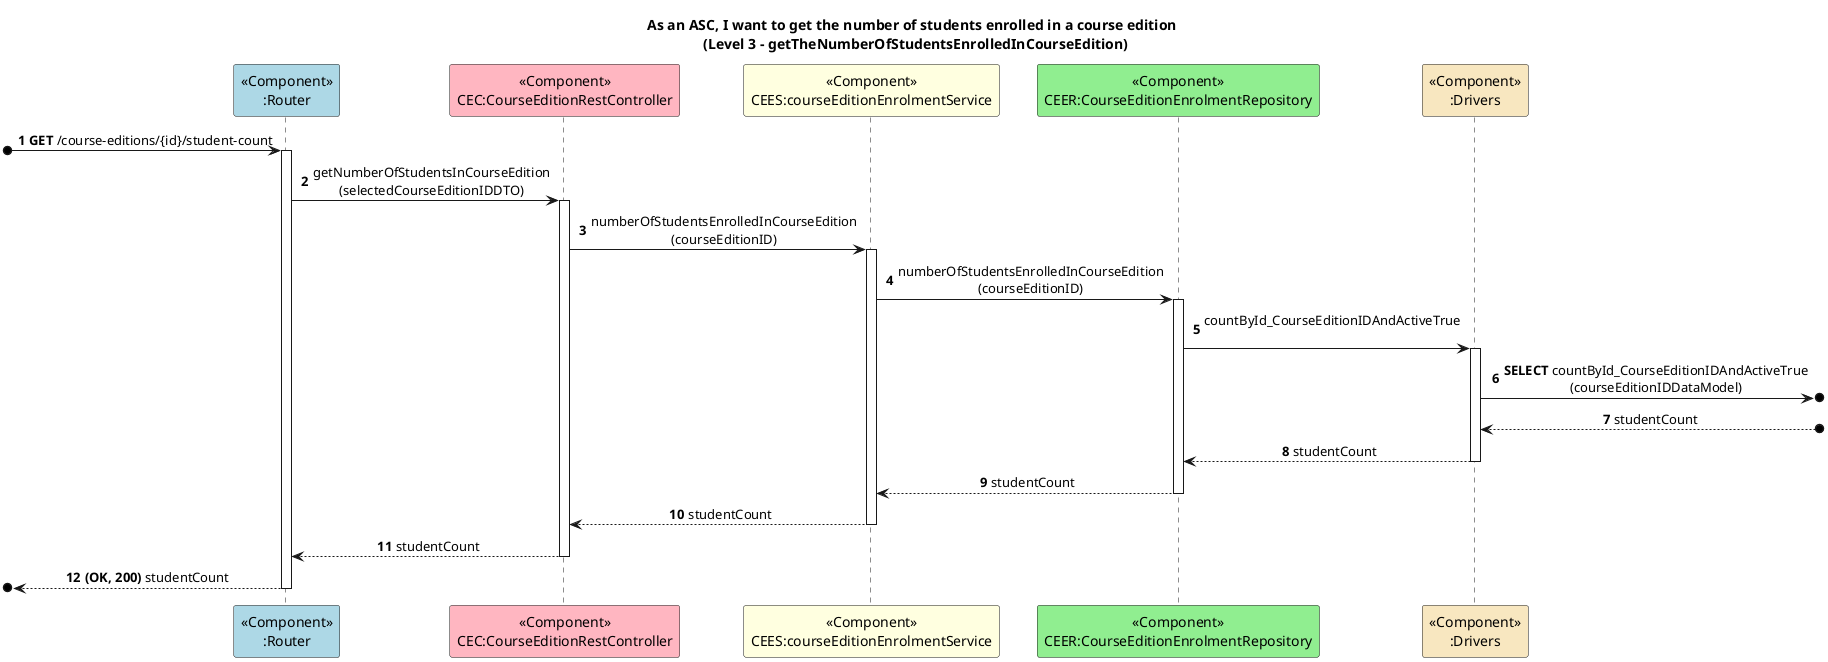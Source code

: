 @startuml

autonumber
title As an ASC, I want to get the number of students enrolled in a course edition \n (Level 3 - getTheNumberOfStudentsEnrolledInCourseEdition)
skinparam sequencemessagealign center

participant "<<Component>>\n:Router" as Router #lightblue
participant "<<Component>>\nCEC:CourseEditionRestController" as C #lightpink
participant "<<Component>>\nCEES:courseEditionEnrolmentService" as S #lightyellow
participant "<<Component>>\nCEER:CourseEditionEnrolmentRepository" as R #lightgreen
participant "<<Component>>\n:Drivers" as D #strategy

[o-> Router ++: **GET** /course-editions/{id}/student-count
Router -> C ++: getNumberOfStudentsInCourseEdition\n(selectedCourseEditionIDDTO)
C -> S ++: numberOfStudentsEnrolledInCourseEdition\n(courseEditionID)
S -> R ++: numberOfStudentsEnrolledInCourseEdition\n(courseEditionID)
R -> D ++: countById_CourseEditionIDAndActiveTrue\n
D ->o] : **SELECT** countById_CourseEditionIDAndActiveTrue\n(courseEditionIDDataModel)
D <--o]: studentCount
D --> R --: studentCount
R --> S --: studentCount
S --> C --: studentCount
C --> Router --: studentCount
[o<-- Router --: **(OK, 200)** studentCount

@enduml
